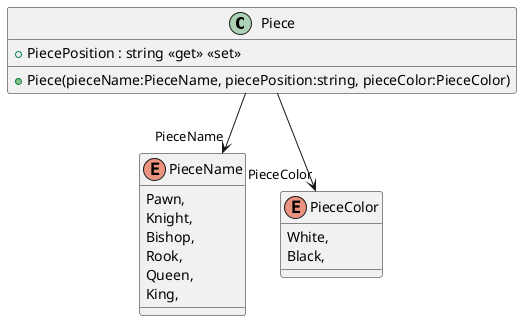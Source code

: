 @startuml
class Piece {
    + PiecePosition : string <<get>> <<set>>
    + Piece(pieceName:PieceName, piecePosition:string, pieceColor:PieceColor)
}
enum PieceName {
    Pawn,
    Knight,
    Bishop,
    Rook,
    Queen,
    King,
}
enum PieceColor {
    White,
    Black,
}
Piece --> "PieceName" PieceName
Piece --> "PieceColor" PieceColor
@enduml
